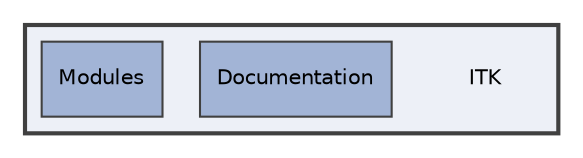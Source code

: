 digraph "ITK"
{
 // LATEX_PDF_SIZE
  edge [fontname="Helvetica",fontsize="10",labelfontname="Helvetica",labelfontsize="10"];
  node [fontname="Helvetica",fontsize="10",shape=record];
  compound=true
  subgraph clusterdir_46986e8e618f5d4e9cefd393e3e85435 {
    graph [ bgcolor="#edf0f7", pencolor="grey25", style="filled,bold,", label="", fontname="Helvetica", fontsize="10", URL="dir_46986e8e618f5d4e9cefd393e3e85435.html"]
    dir_46986e8e618f5d4e9cefd393e3e85435 [shape=plaintext, label="ITK"];
  dir_21268ee95c644a7ea8cfca8e682c2a20 [shape=box, label="Documentation", style="filled,", fillcolor="#a2b4d6", color="grey25", URL="dir_21268ee95c644a7ea8cfca8e682c2a20.html"];
  dir_f177c24bf1c87ecaa6e6fdc0bba33350 [shape=box, label="Modules", style="filled,", fillcolor="#a2b4d6", color="grey25", URL="dir_f177c24bf1c87ecaa6e6fdc0bba33350.html"];
  }
}
